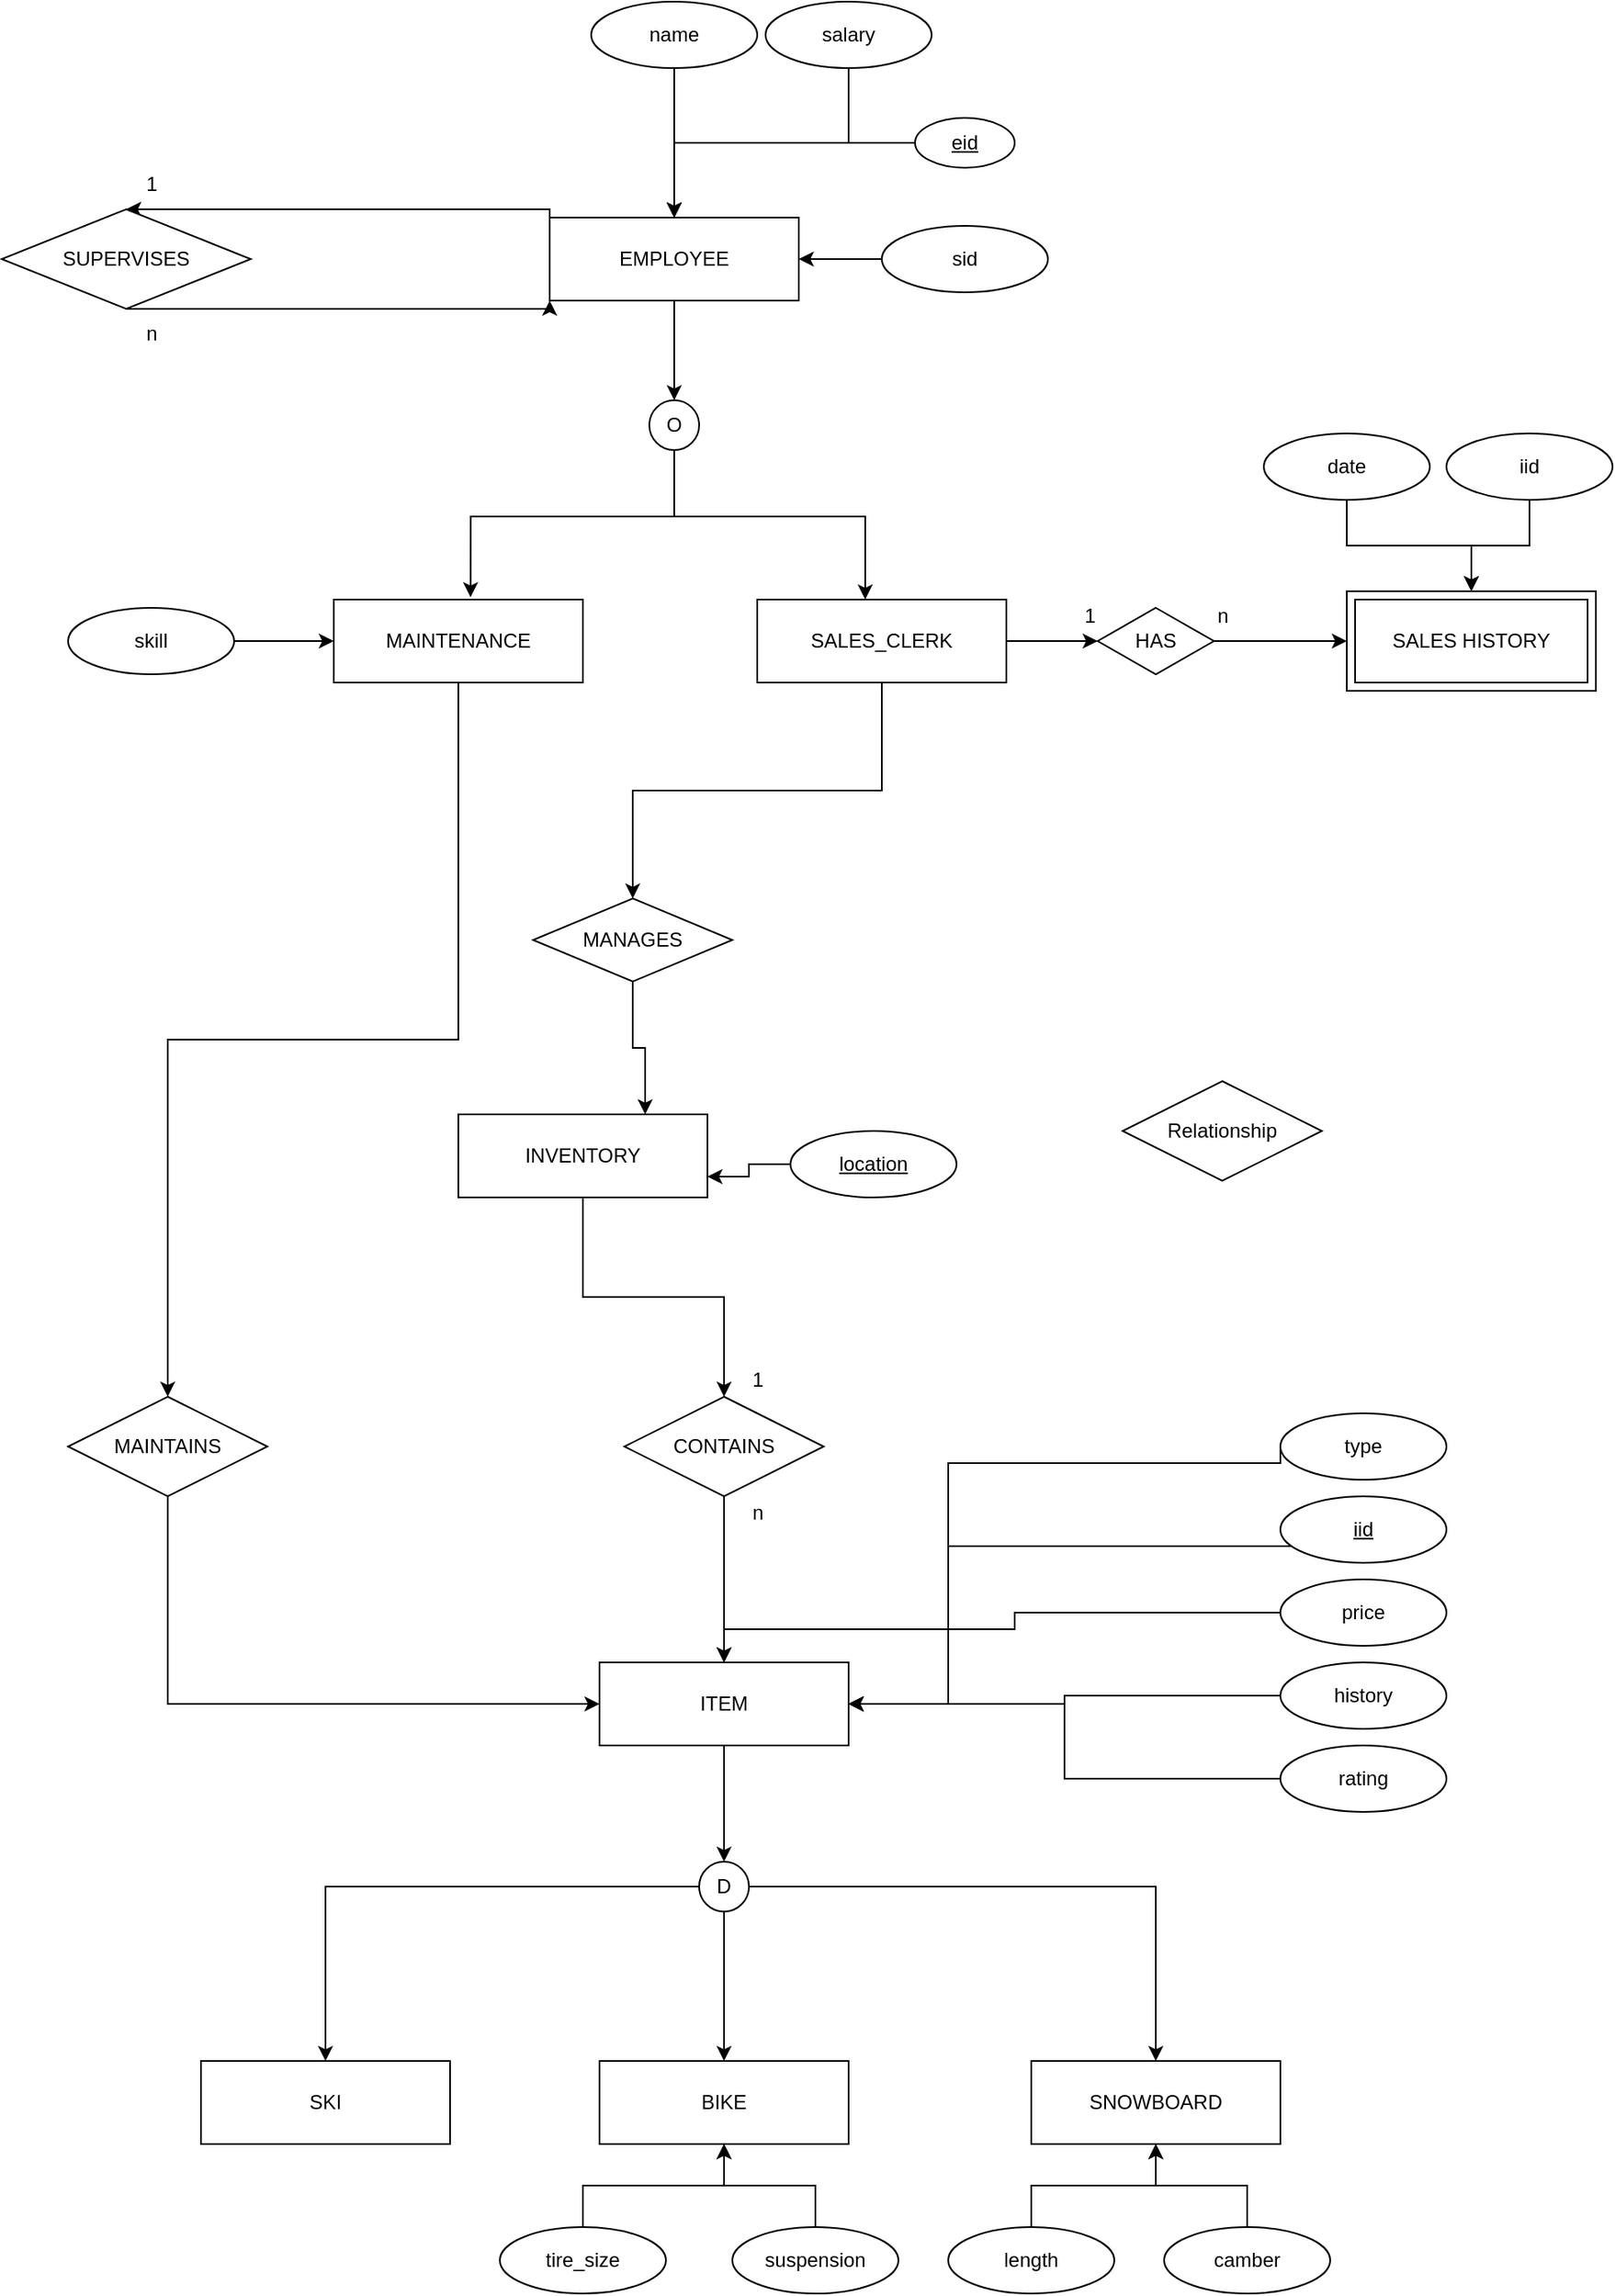 <mxfile version="21.0.6" type="github">
  <diagram id="R2lEEEUBdFMjLlhIrx00" name="Page-1">
    <mxGraphModel dx="2284" dy="869" grid="1" gridSize="10" guides="1" tooltips="1" connect="1" arrows="1" fold="1" page="1" pageScale="1" pageWidth="850" pageHeight="1100" math="0" shadow="0" extFonts="Permanent Marker^https://fonts.googleapis.com/css?family=Permanent+Marker">
      <root>
        <mxCell id="0" />
        <mxCell id="1" parent="0" />
        <mxCell id="FqAEWOyi9yit1yU_Qe8B-56" style="edgeStyle=orthogonalEdgeStyle;rounded=0;orthogonalLoop=1;jettySize=auto;html=1;exitX=0.5;exitY=1;exitDx=0;exitDy=0;" edge="1" parent="1" source="FqAEWOyi9yit1yU_Qe8B-1" target="FqAEWOyi9yit1yU_Qe8B-50">
          <mxGeometry relative="1" as="geometry" />
        </mxCell>
        <mxCell id="FqAEWOyi9yit1yU_Qe8B-1" value="&lt;div&gt;INVENTORY&lt;/div&gt;" style="whiteSpace=wrap;html=1;align=center;" vertex="1" parent="1">
          <mxGeometry x="-135" y="700" width="150" height="50" as="geometry" />
        </mxCell>
        <mxCell id="FqAEWOyi9yit1yU_Qe8B-5" style="edgeStyle=orthogonalEdgeStyle;rounded=0;orthogonalLoop=1;jettySize=auto;html=1;exitX=0.5;exitY=1;exitDx=0;exitDy=0;" edge="1" parent="1" source="FqAEWOyi9yit1yU_Qe8B-3" target="FqAEWOyi9yit1yU_Qe8B-4">
          <mxGeometry relative="1" as="geometry" />
        </mxCell>
        <mxCell id="FqAEWOyi9yit1yU_Qe8B-69" style="edgeStyle=orthogonalEdgeStyle;rounded=0;orthogonalLoop=1;jettySize=auto;html=1;exitX=0;exitY=0;exitDx=0;exitDy=0;entryX=0.5;entryY=0;entryDx=0;entryDy=0;" edge="1" parent="1" source="FqAEWOyi9yit1yU_Qe8B-3" target="FqAEWOyi9yit1yU_Qe8B-68">
          <mxGeometry relative="1" as="geometry">
            <Array as="points">
              <mxPoint x="-80" y="155" />
            </Array>
          </mxGeometry>
        </mxCell>
        <mxCell id="FqAEWOyi9yit1yU_Qe8B-3" value="EMPLOYEE" style="whiteSpace=wrap;html=1;align=center;" vertex="1" parent="1">
          <mxGeometry x="-80" y="160" width="150" height="50" as="geometry" />
        </mxCell>
        <mxCell id="FqAEWOyi9yit1yU_Qe8B-6" style="edgeStyle=orthogonalEdgeStyle;rounded=0;orthogonalLoop=1;jettySize=auto;html=1;exitX=0.5;exitY=1;exitDx=0;exitDy=0;entryX=0.549;entryY=-0.028;entryDx=0;entryDy=0;entryPerimeter=0;" edge="1" parent="1" source="FqAEWOyi9yit1yU_Qe8B-4" target="FqAEWOyi9yit1yU_Qe8B-7">
          <mxGeometry relative="1" as="geometry">
            <mxPoint x="-120" y="350" as="targetPoint" />
            <Array as="points">
              <mxPoint x="-5" y="340" />
              <mxPoint x="-128" y="340" />
            </Array>
          </mxGeometry>
        </mxCell>
        <mxCell id="FqAEWOyi9yit1yU_Qe8B-4" value="O" style="ellipse;whiteSpace=wrap;html=1;" vertex="1" parent="1">
          <mxGeometry x="-20" y="270" width="30" height="30" as="geometry" />
        </mxCell>
        <mxCell id="FqAEWOyi9yit1yU_Qe8B-60" style="edgeStyle=orthogonalEdgeStyle;rounded=0;orthogonalLoop=1;jettySize=auto;html=1;exitX=0.5;exitY=1;exitDx=0;exitDy=0;entryX=0.5;entryY=0;entryDx=0;entryDy=0;" edge="1" parent="1" source="FqAEWOyi9yit1yU_Qe8B-7" target="FqAEWOyi9yit1yU_Qe8B-58">
          <mxGeometry relative="1" as="geometry" />
        </mxCell>
        <mxCell id="FqAEWOyi9yit1yU_Qe8B-7" value="MAINTENANCE" style="whiteSpace=wrap;html=1;align=center;" vertex="1" parent="1">
          <mxGeometry x="-210" y="390" width="150" height="50" as="geometry" />
        </mxCell>
        <mxCell id="FqAEWOyi9yit1yU_Qe8B-61" style="edgeStyle=orthogonalEdgeStyle;rounded=0;orthogonalLoop=1;jettySize=auto;html=1;exitX=0.5;exitY=1;exitDx=0;exitDy=0;entryX=0.5;entryY=0;entryDx=0;entryDy=0;" edge="1" parent="1" source="FqAEWOyi9yit1yU_Qe8B-8" target="FqAEWOyi9yit1yU_Qe8B-20">
          <mxGeometry relative="1" as="geometry" />
        </mxCell>
        <mxCell id="FqAEWOyi9yit1yU_Qe8B-86" style="edgeStyle=orthogonalEdgeStyle;rounded=0;orthogonalLoop=1;jettySize=auto;html=1;exitX=1;exitY=0.5;exitDx=0;exitDy=0;" edge="1" parent="1" source="FqAEWOyi9yit1yU_Qe8B-8" target="FqAEWOyi9yit1yU_Qe8B-85">
          <mxGeometry relative="1" as="geometry" />
        </mxCell>
        <mxCell id="FqAEWOyi9yit1yU_Qe8B-8" value="SALES_CLERK" style="whiteSpace=wrap;html=1;align=center;" vertex="1" parent="1">
          <mxGeometry x="45" y="390" width="150" height="50" as="geometry" />
        </mxCell>
        <mxCell id="FqAEWOyi9yit1yU_Qe8B-9" style="edgeStyle=orthogonalEdgeStyle;rounded=0;orthogonalLoop=1;jettySize=auto;html=1;exitX=0.5;exitY=1;exitDx=0;exitDy=0;" edge="1" parent="1" source="FqAEWOyi9yit1yU_Qe8B-4" target="FqAEWOyi9yit1yU_Qe8B-8">
          <mxGeometry relative="1" as="geometry">
            <mxPoint x="90" y="390" as="targetPoint" />
            <mxPoint x="23" y="330" as="sourcePoint" />
            <Array as="points">
              <mxPoint x="-5" y="340" />
              <mxPoint x="110" y="340" />
            </Array>
          </mxGeometry>
        </mxCell>
        <mxCell id="FqAEWOyi9yit1yU_Qe8B-11" value="" style="edgeStyle=orthogonalEdgeStyle;rounded=0;orthogonalLoop=1;jettySize=auto;html=1;" edge="1" parent="1" source="FqAEWOyi9yit1yU_Qe8B-10" target="FqAEWOyi9yit1yU_Qe8B-3">
          <mxGeometry relative="1" as="geometry" />
        </mxCell>
        <mxCell id="FqAEWOyi9yit1yU_Qe8B-10" value="&lt;u&gt;eid&lt;/u&gt;" style="ellipse;whiteSpace=wrap;html=1;align=center;" vertex="1" parent="1">
          <mxGeometry x="140" y="100" width="60" height="30" as="geometry" />
        </mxCell>
        <mxCell id="FqAEWOyi9yit1yU_Qe8B-13" value="" style="edgeStyle=orthogonalEdgeStyle;rounded=0;orthogonalLoop=1;jettySize=auto;html=1;" edge="1" parent="1" source="FqAEWOyi9yit1yU_Qe8B-12" target="FqAEWOyi9yit1yU_Qe8B-3">
          <mxGeometry relative="1" as="geometry">
            <Array as="points">
              <mxPoint x="100" y="115" />
              <mxPoint x="-5" y="115" />
            </Array>
          </mxGeometry>
        </mxCell>
        <mxCell id="FqAEWOyi9yit1yU_Qe8B-12" value="salary" style="ellipse;whiteSpace=wrap;html=1;align=center;" vertex="1" parent="1">
          <mxGeometry x="50" y="30" width="100" height="40" as="geometry" />
        </mxCell>
        <mxCell id="FqAEWOyi9yit1yU_Qe8B-19" value="" style="edgeStyle=orthogonalEdgeStyle;rounded=0;orthogonalLoop=1;jettySize=auto;html=1;" edge="1" parent="1" source="FqAEWOyi9yit1yU_Qe8B-14" target="FqAEWOyi9yit1yU_Qe8B-3">
          <mxGeometry relative="1" as="geometry" />
        </mxCell>
        <mxCell id="FqAEWOyi9yit1yU_Qe8B-14" value="name" style="ellipse;whiteSpace=wrap;html=1;align=center;" vertex="1" parent="1">
          <mxGeometry x="-55" y="30" width="100" height="40" as="geometry" />
        </mxCell>
        <mxCell id="FqAEWOyi9yit1yU_Qe8B-62" style="edgeStyle=orthogonalEdgeStyle;rounded=0;orthogonalLoop=1;jettySize=auto;html=1;exitX=0.5;exitY=1;exitDx=0;exitDy=0;entryX=0.75;entryY=0;entryDx=0;entryDy=0;" edge="1" parent="1" source="FqAEWOyi9yit1yU_Qe8B-20" target="FqAEWOyi9yit1yU_Qe8B-1">
          <mxGeometry relative="1" as="geometry" />
        </mxCell>
        <mxCell id="FqAEWOyi9yit1yU_Qe8B-20" value="MANAGES" style="shape=rhombus;perimeter=rhombusPerimeter;whiteSpace=wrap;html=1;align=center;" vertex="1" parent="1">
          <mxGeometry x="-90" y="570" width="120" height="50" as="geometry" />
        </mxCell>
        <mxCell id="FqAEWOyi9yit1yU_Qe8B-39" value="" style="edgeStyle=orthogonalEdgeStyle;rounded=0;orthogonalLoop=1;jettySize=auto;html=1;" edge="1" parent="1" source="FqAEWOyi9yit1yU_Qe8B-25" target="FqAEWOyi9yit1yU_Qe8B-38">
          <mxGeometry relative="1" as="geometry" />
        </mxCell>
        <mxCell id="FqAEWOyi9yit1yU_Qe8B-25" value="ITEM" style="whiteSpace=wrap;html=1;align=center;" vertex="1" parent="1">
          <mxGeometry x="-50" y="1030" width="150" height="50" as="geometry" />
        </mxCell>
        <mxCell id="FqAEWOyi9yit1yU_Qe8B-30" value="" style="edgeStyle=orthogonalEdgeStyle;rounded=0;orthogonalLoop=1;jettySize=auto;html=1;" edge="1" parent="1" source="FqAEWOyi9yit1yU_Qe8B-27" target="FqAEWOyi9yit1yU_Qe8B-25">
          <mxGeometry relative="1" as="geometry">
            <Array as="points">
              <mxPoint x="200" y="1000" />
              <mxPoint x="200" y="1010" />
              <mxPoint x="25" y="1010" />
            </Array>
          </mxGeometry>
        </mxCell>
        <mxCell id="FqAEWOyi9yit1yU_Qe8B-27" value="&lt;div&gt;price&lt;/div&gt;" style="ellipse;whiteSpace=wrap;html=1;align=center;" vertex="1" parent="1">
          <mxGeometry x="360" y="980" width="100" height="40" as="geometry" />
        </mxCell>
        <mxCell id="FqAEWOyi9yit1yU_Qe8B-31" value="" style="edgeStyle=orthogonalEdgeStyle;rounded=0;orthogonalLoop=1;jettySize=auto;html=1;" edge="1" parent="1" source="FqAEWOyi9yit1yU_Qe8B-28" target="FqAEWOyi9yit1yU_Qe8B-25">
          <mxGeometry relative="1" as="geometry" />
        </mxCell>
        <mxCell id="FqAEWOyi9yit1yU_Qe8B-28" value="history" style="ellipse;whiteSpace=wrap;html=1;align=center;" vertex="1" parent="1">
          <mxGeometry x="360" y="1030" width="100" height="40" as="geometry" />
        </mxCell>
        <mxCell id="FqAEWOyi9yit1yU_Qe8B-33" value="" style="edgeStyle=orthogonalEdgeStyle;rounded=0;orthogonalLoop=1;jettySize=auto;html=1;" edge="1" parent="1" source="FqAEWOyi9yit1yU_Qe8B-32" target="FqAEWOyi9yit1yU_Qe8B-25">
          <mxGeometry relative="1" as="geometry">
            <Array as="points">
              <mxPoint x="160" y="960" />
              <mxPoint x="160" y="1055" />
            </Array>
          </mxGeometry>
        </mxCell>
        <mxCell id="FqAEWOyi9yit1yU_Qe8B-32" value="&lt;u&gt;iid&lt;/u&gt;" style="ellipse;whiteSpace=wrap;html=1;align=center;" vertex="1" parent="1">
          <mxGeometry x="360" y="930" width="100" height="40" as="geometry" />
        </mxCell>
        <mxCell id="FqAEWOyi9yit1yU_Qe8B-37" value="" style="edgeStyle=orthogonalEdgeStyle;rounded=0;orthogonalLoop=1;jettySize=auto;html=1;" edge="1" parent="1" source="FqAEWOyi9yit1yU_Qe8B-34" target="FqAEWOyi9yit1yU_Qe8B-25">
          <mxGeometry relative="1" as="geometry" />
        </mxCell>
        <mxCell id="FqAEWOyi9yit1yU_Qe8B-34" value="rating" style="ellipse;whiteSpace=wrap;html=1;align=center;" vertex="1" parent="1">
          <mxGeometry x="360" y="1080" width="100" height="40" as="geometry" />
        </mxCell>
        <mxCell id="FqAEWOyi9yit1yU_Qe8B-47" value="" style="edgeStyle=orthogonalEdgeStyle;rounded=0;orthogonalLoop=1;jettySize=auto;html=1;" edge="1" parent="1" source="FqAEWOyi9yit1yU_Qe8B-38" target="FqAEWOyi9yit1yU_Qe8B-43">
          <mxGeometry relative="1" as="geometry" />
        </mxCell>
        <mxCell id="FqAEWOyi9yit1yU_Qe8B-48" value="" style="edgeStyle=orthogonalEdgeStyle;rounded=0;orthogonalLoop=1;jettySize=auto;html=1;" edge="1" parent="1" source="FqAEWOyi9yit1yU_Qe8B-38" target="FqAEWOyi9yit1yU_Qe8B-42">
          <mxGeometry relative="1" as="geometry" />
        </mxCell>
        <mxCell id="FqAEWOyi9yit1yU_Qe8B-49" value="" style="edgeStyle=orthogonalEdgeStyle;rounded=0;orthogonalLoop=1;jettySize=auto;html=1;" edge="1" parent="1" source="FqAEWOyi9yit1yU_Qe8B-38" target="FqAEWOyi9yit1yU_Qe8B-45">
          <mxGeometry relative="1" as="geometry" />
        </mxCell>
        <mxCell id="FqAEWOyi9yit1yU_Qe8B-38" value="D" style="ellipse;whiteSpace=wrap;html=1;" vertex="1" parent="1">
          <mxGeometry x="10" y="1150" width="30" height="30" as="geometry" />
        </mxCell>
        <mxCell id="FqAEWOyi9yit1yU_Qe8B-42" value="SKI" style="whiteSpace=wrap;html=1;align=center;" vertex="1" parent="1">
          <mxGeometry x="-290" y="1270" width="150" height="50" as="geometry" />
        </mxCell>
        <mxCell id="FqAEWOyi9yit1yU_Qe8B-43" value="BIKE" style="whiteSpace=wrap;html=1;align=center;" vertex="1" parent="1">
          <mxGeometry x="-50" y="1270" width="150" height="50" as="geometry" />
        </mxCell>
        <mxCell id="FqAEWOyi9yit1yU_Qe8B-45" value="SNOWBOARD" style="whiteSpace=wrap;html=1;align=center;" vertex="1" parent="1">
          <mxGeometry x="210" y="1270" width="150" height="50" as="geometry" />
        </mxCell>
        <mxCell id="FqAEWOyi9yit1yU_Qe8B-53" value="" style="edgeStyle=orthogonalEdgeStyle;rounded=0;orthogonalLoop=1;jettySize=auto;html=1;" edge="1" parent="1" source="FqAEWOyi9yit1yU_Qe8B-50" target="FqAEWOyi9yit1yU_Qe8B-25">
          <mxGeometry relative="1" as="geometry" />
        </mxCell>
        <mxCell id="FqAEWOyi9yit1yU_Qe8B-50" value="CONTAINS" style="shape=rhombus;perimeter=rhombusPerimeter;whiteSpace=wrap;html=1;align=center;" vertex="1" parent="1">
          <mxGeometry x="-35" y="870" width="120" height="60" as="geometry" />
        </mxCell>
        <mxCell id="FqAEWOyi9yit1yU_Qe8B-59" style="edgeStyle=orthogonalEdgeStyle;rounded=0;orthogonalLoop=1;jettySize=auto;html=1;exitX=0.5;exitY=1;exitDx=0;exitDy=0;entryX=0;entryY=0.5;entryDx=0;entryDy=0;" edge="1" parent="1" source="FqAEWOyi9yit1yU_Qe8B-58" target="FqAEWOyi9yit1yU_Qe8B-25">
          <mxGeometry relative="1" as="geometry" />
        </mxCell>
        <mxCell id="FqAEWOyi9yit1yU_Qe8B-58" value="MAINTAINS" style="shape=rhombus;perimeter=rhombusPerimeter;whiteSpace=wrap;html=1;align=center;" vertex="1" parent="1">
          <mxGeometry x="-370" y="870" width="120" height="60" as="geometry" />
        </mxCell>
        <mxCell id="FqAEWOyi9yit1yU_Qe8B-64" style="edgeStyle=orthogonalEdgeStyle;rounded=0;orthogonalLoop=1;jettySize=auto;html=1;exitX=0;exitY=0.5;exitDx=0;exitDy=0;entryX=1;entryY=0.75;entryDx=0;entryDy=0;" edge="1" parent="1" source="FqAEWOyi9yit1yU_Qe8B-63" target="FqAEWOyi9yit1yU_Qe8B-1">
          <mxGeometry relative="1" as="geometry" />
        </mxCell>
        <mxCell id="FqAEWOyi9yit1yU_Qe8B-63" value="&lt;u&gt;location&lt;/u&gt;" style="ellipse;whiteSpace=wrap;html=1;align=center;" vertex="1" parent="1">
          <mxGeometry x="65" y="710" width="100" height="40" as="geometry" />
        </mxCell>
        <mxCell id="FqAEWOyi9yit1yU_Qe8B-65" value="1" style="text;html=1;align=center;verticalAlign=middle;resizable=0;points=[];autosize=1;strokeColor=none;fillColor=none;" vertex="1" parent="1">
          <mxGeometry x="30" y="840" width="30" height="40" as="geometry" />
        </mxCell>
        <mxCell id="FqAEWOyi9yit1yU_Qe8B-67" value="n" style="text;html=1;align=center;verticalAlign=middle;resizable=0;points=[];autosize=1;strokeColor=none;fillColor=none;" vertex="1" parent="1">
          <mxGeometry x="30" y="920" width="30" height="40" as="geometry" />
        </mxCell>
        <mxCell id="FqAEWOyi9yit1yU_Qe8B-70" style="edgeStyle=orthogonalEdgeStyle;rounded=0;orthogonalLoop=1;jettySize=auto;html=1;exitX=0.5;exitY=1;exitDx=0;exitDy=0;entryX=0;entryY=1;entryDx=0;entryDy=0;" edge="1" parent="1" source="FqAEWOyi9yit1yU_Qe8B-68" target="FqAEWOyi9yit1yU_Qe8B-3">
          <mxGeometry relative="1" as="geometry">
            <Array as="points">
              <mxPoint x="-80" y="215" />
            </Array>
          </mxGeometry>
        </mxCell>
        <mxCell id="FqAEWOyi9yit1yU_Qe8B-68" value="SUPERVISES" style="shape=rhombus;perimeter=rhombusPerimeter;whiteSpace=wrap;html=1;align=center;" vertex="1" parent="1">
          <mxGeometry x="-410" y="155" width="150" height="60" as="geometry" />
        </mxCell>
        <mxCell id="FqAEWOyi9yit1yU_Qe8B-74" value="1" style="text;html=1;align=center;verticalAlign=middle;resizable=0;points=[];autosize=1;strokeColor=none;fillColor=none;" vertex="1" parent="1">
          <mxGeometry x="-335" y="120" width="30" height="40" as="geometry" />
        </mxCell>
        <mxCell id="FqAEWOyi9yit1yU_Qe8B-75" value="n" style="text;html=1;align=center;verticalAlign=middle;resizable=0;points=[];autosize=1;strokeColor=none;fillColor=none;" vertex="1" parent="1">
          <mxGeometry x="-335" y="210" width="30" height="40" as="geometry" />
        </mxCell>
        <mxCell id="FqAEWOyi9yit1yU_Qe8B-78" value="" style="edgeStyle=orthogonalEdgeStyle;rounded=0;orthogonalLoop=1;jettySize=auto;html=1;" edge="1" parent="1" source="FqAEWOyi9yit1yU_Qe8B-77" target="FqAEWOyi9yit1yU_Qe8B-3">
          <mxGeometry relative="1" as="geometry">
            <Array as="points">
              <mxPoint x="110" y="185" />
              <mxPoint x="110" y="185" />
            </Array>
          </mxGeometry>
        </mxCell>
        <mxCell id="FqAEWOyi9yit1yU_Qe8B-77" value="&lt;div&gt;sid&lt;/div&gt;" style="ellipse;whiteSpace=wrap;html=1;align=center;" vertex="1" parent="1">
          <mxGeometry x="120" y="165" width="100" height="40" as="geometry" />
        </mxCell>
        <mxCell id="FqAEWOyi9yit1yU_Qe8B-80" style="edgeStyle=orthogonalEdgeStyle;rounded=0;orthogonalLoop=1;jettySize=auto;html=1;exitX=1;exitY=0.5;exitDx=0;exitDy=0;" edge="1" parent="1" source="FqAEWOyi9yit1yU_Qe8B-79" target="FqAEWOyi9yit1yU_Qe8B-7">
          <mxGeometry relative="1" as="geometry" />
        </mxCell>
        <mxCell id="FqAEWOyi9yit1yU_Qe8B-79" value="skill" style="ellipse;whiteSpace=wrap;html=1;align=center;" vertex="1" parent="1">
          <mxGeometry x="-370" y="395" width="100" height="40" as="geometry" />
        </mxCell>
        <mxCell id="FqAEWOyi9yit1yU_Qe8B-83" value="SALES HISTORY" style="shape=ext;margin=3;double=1;whiteSpace=wrap;html=1;align=center;" vertex="1" parent="1">
          <mxGeometry x="400" y="385" width="150" height="60" as="geometry" />
        </mxCell>
        <mxCell id="FqAEWOyi9yit1yU_Qe8B-87" style="edgeStyle=orthogonalEdgeStyle;rounded=0;orthogonalLoop=1;jettySize=auto;html=1;exitX=1;exitY=0.5;exitDx=0;exitDy=0;entryX=0;entryY=0.5;entryDx=0;entryDy=0;" edge="1" parent="1" source="FqAEWOyi9yit1yU_Qe8B-85" target="FqAEWOyi9yit1yU_Qe8B-83">
          <mxGeometry relative="1" as="geometry" />
        </mxCell>
        <mxCell id="FqAEWOyi9yit1yU_Qe8B-85" value="HAS" style="shape=rhombus;perimeter=rhombusPerimeter;whiteSpace=wrap;html=1;align=center;" vertex="1" parent="1">
          <mxGeometry x="250" y="395" width="70" height="40" as="geometry" />
        </mxCell>
        <mxCell id="FqAEWOyi9yit1yU_Qe8B-88" value="1" style="text;html=1;align=center;verticalAlign=middle;resizable=0;points=[];autosize=1;strokeColor=none;fillColor=none;" vertex="1" parent="1">
          <mxGeometry x="230" y="380" width="30" height="40" as="geometry" />
        </mxCell>
        <mxCell id="FqAEWOyi9yit1yU_Qe8B-89" value="n" style="text;html=1;align=center;verticalAlign=middle;resizable=0;points=[];autosize=1;strokeColor=none;fillColor=none;" vertex="1" parent="1">
          <mxGeometry x="310" y="380" width="30" height="40" as="geometry" />
        </mxCell>
        <mxCell id="FqAEWOyi9yit1yU_Qe8B-91" value="" style="edgeStyle=orthogonalEdgeStyle;rounded=0;orthogonalLoop=1;jettySize=auto;html=1;" edge="1" parent="1" source="FqAEWOyi9yit1yU_Qe8B-90" target="FqAEWOyi9yit1yU_Qe8B-83">
          <mxGeometry relative="1" as="geometry" />
        </mxCell>
        <mxCell id="FqAEWOyi9yit1yU_Qe8B-90" value="date" style="ellipse;whiteSpace=wrap;html=1;align=center;" vertex="1" parent="1">
          <mxGeometry x="350" y="290" width="100" height="40" as="geometry" />
        </mxCell>
        <mxCell id="FqAEWOyi9yit1yU_Qe8B-97" value="" style="edgeStyle=orthogonalEdgeStyle;rounded=0;orthogonalLoop=1;jettySize=auto;html=1;" edge="1" parent="1" source="FqAEWOyi9yit1yU_Qe8B-92" target="FqAEWOyi9yit1yU_Qe8B-83">
          <mxGeometry relative="1" as="geometry" />
        </mxCell>
        <mxCell id="FqAEWOyi9yit1yU_Qe8B-92" value="iid" style="ellipse;whiteSpace=wrap;html=1;align=center;" vertex="1" parent="1">
          <mxGeometry x="460" y="290" width="100" height="40" as="geometry" />
        </mxCell>
        <mxCell id="FqAEWOyi9yit1yU_Qe8B-94" value="" style="edgeStyle=orthogonalEdgeStyle;rounded=0;orthogonalLoop=1;jettySize=auto;html=1;" edge="1" parent="1" source="FqAEWOyi9yit1yU_Qe8B-93" target="FqAEWOyi9yit1yU_Qe8B-43">
          <mxGeometry relative="1" as="geometry" />
        </mxCell>
        <mxCell id="FqAEWOyi9yit1yU_Qe8B-93" value="tire_size" style="ellipse;whiteSpace=wrap;html=1;align=center;" vertex="1" parent="1">
          <mxGeometry x="-110" y="1370" width="100" height="40" as="geometry" />
        </mxCell>
        <mxCell id="FqAEWOyi9yit1yU_Qe8B-96" value="" style="edgeStyle=orthogonalEdgeStyle;rounded=0;orthogonalLoop=1;jettySize=auto;html=1;" edge="1" parent="1" source="FqAEWOyi9yit1yU_Qe8B-95" target="FqAEWOyi9yit1yU_Qe8B-43">
          <mxGeometry relative="1" as="geometry" />
        </mxCell>
        <mxCell id="FqAEWOyi9yit1yU_Qe8B-95" value="&lt;div&gt;suspension&lt;/div&gt;" style="ellipse;whiteSpace=wrap;html=1;align=center;" vertex="1" parent="1">
          <mxGeometry x="30" y="1370" width="100" height="40" as="geometry" />
        </mxCell>
        <mxCell id="FqAEWOyi9yit1yU_Qe8B-98" value="Relationship" style="shape=rhombus;perimeter=rhombusPerimeter;whiteSpace=wrap;html=1;align=center;" vertex="1" parent="1">
          <mxGeometry x="265" y="680" width="120" height="60" as="geometry" />
        </mxCell>
        <mxCell id="FqAEWOyi9yit1yU_Qe8B-100" style="edgeStyle=orthogonalEdgeStyle;rounded=0;orthogonalLoop=1;jettySize=auto;html=1;exitX=0;exitY=0.5;exitDx=0;exitDy=0;entryX=1;entryY=0.5;entryDx=0;entryDy=0;" edge="1" parent="1" source="FqAEWOyi9yit1yU_Qe8B-99" target="FqAEWOyi9yit1yU_Qe8B-25">
          <mxGeometry relative="1" as="geometry">
            <Array as="points">
              <mxPoint x="160" y="910" />
              <mxPoint x="160" y="1055" />
            </Array>
          </mxGeometry>
        </mxCell>
        <mxCell id="FqAEWOyi9yit1yU_Qe8B-99" value="type" style="ellipse;whiteSpace=wrap;html=1;align=center;" vertex="1" parent="1">
          <mxGeometry x="360" y="880" width="100" height="40" as="geometry" />
        </mxCell>
        <mxCell id="FqAEWOyi9yit1yU_Qe8B-102" value="" style="edgeStyle=orthogonalEdgeStyle;rounded=0;orthogonalLoop=1;jettySize=auto;html=1;" edge="1" parent="1" source="FqAEWOyi9yit1yU_Qe8B-101" target="FqAEWOyi9yit1yU_Qe8B-45">
          <mxGeometry relative="1" as="geometry" />
        </mxCell>
        <mxCell id="FqAEWOyi9yit1yU_Qe8B-101" value="length" style="ellipse;whiteSpace=wrap;html=1;align=center;" vertex="1" parent="1">
          <mxGeometry x="160" y="1370" width="100" height="40" as="geometry" />
        </mxCell>
        <mxCell id="FqAEWOyi9yit1yU_Qe8B-104" value="" style="edgeStyle=orthogonalEdgeStyle;rounded=0;orthogonalLoop=1;jettySize=auto;html=1;" edge="1" parent="1" source="FqAEWOyi9yit1yU_Qe8B-103" target="FqAEWOyi9yit1yU_Qe8B-45">
          <mxGeometry relative="1" as="geometry" />
        </mxCell>
        <mxCell id="FqAEWOyi9yit1yU_Qe8B-103" value="camber" style="ellipse;whiteSpace=wrap;html=1;align=center;" vertex="1" parent="1">
          <mxGeometry x="290" y="1370" width="100" height="40" as="geometry" />
        </mxCell>
      </root>
    </mxGraphModel>
  </diagram>
</mxfile>
